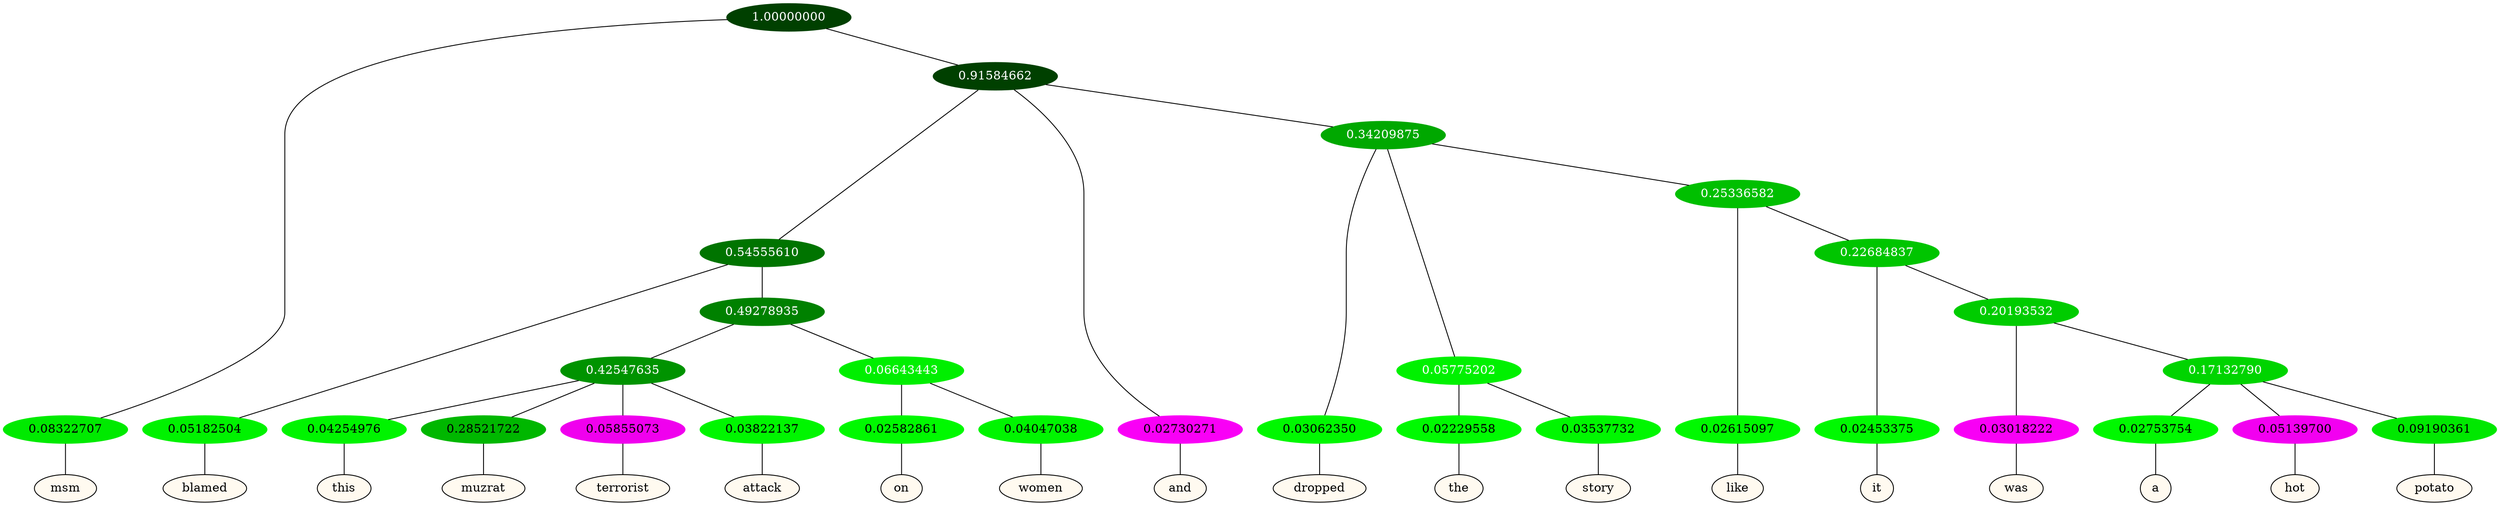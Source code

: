 graph {
	node [format=png height=0.15 nodesep=0.001 ordering=out overlap=prism overlap_scaling=0.01 ranksep=0.001 ratio=0.2 style=filled width=0.15]
	{
		rank=same
		a_w_1 [label=msm color=black fillcolor=floralwhite style="filled,solid"]
		a_w_6 [label=blamed color=black fillcolor=floralwhite style="filled,solid"]
		a_w_17 [label=this color=black fillcolor=floralwhite style="filled,solid"]
		a_w_18 [label=muzrat color=black fillcolor=floralwhite style="filled,solid"]
		a_w_19 [label=terrorist color=black fillcolor=floralwhite style="filled,solid"]
		a_w_20 [label=attack color=black fillcolor=floralwhite style="filled,solid"]
		a_w_21 [label=on color=black fillcolor=floralwhite style="filled,solid"]
		a_w_22 [label=women color=black fillcolor=floralwhite style="filled,solid"]
		a_w_4 [label=and color=black fillcolor=floralwhite style="filled,solid"]
		a_w_8 [label=dropped color=black fillcolor=floralwhite style="filled,solid"]
		a_w_13 [label=the color=black fillcolor=floralwhite style="filled,solid"]
		a_w_14 [label=story color=black fillcolor=floralwhite style="filled,solid"]
		a_w_15 [label=like color=black fillcolor=floralwhite style="filled,solid"]
		a_w_23 [label=it color=black fillcolor=floralwhite style="filled,solid"]
		a_w_25 [label=was color=black fillcolor=floralwhite style="filled,solid"]
		a_w_27 [label=a color=black fillcolor=floralwhite style="filled,solid"]
		a_w_28 [label=hot color=black fillcolor=floralwhite style="filled,solid"]
		a_w_29 [label=potato color=black fillcolor=floralwhite style="filled,solid"]
	}
	a_n_1 -- a_w_1
	a_n_6 -- a_w_6
	a_n_17 -- a_w_17
	a_n_18 -- a_w_18
	a_n_19 -- a_w_19
	a_n_20 -- a_w_20
	a_n_21 -- a_w_21
	a_n_22 -- a_w_22
	a_n_4 -- a_w_4
	a_n_8 -- a_w_8
	a_n_13 -- a_w_13
	a_n_14 -- a_w_14
	a_n_15 -- a_w_15
	a_n_23 -- a_w_23
	a_n_25 -- a_w_25
	a_n_27 -- a_w_27
	a_n_28 -- a_w_28
	a_n_29 -- a_w_29
	{
		rank=same
		a_n_1 [label=0.08322707 color="0.334 1.000 0.917" fontcolor=black]
		a_n_6 [label=0.05182504 color="0.334 1.000 0.948" fontcolor=black]
		a_n_17 [label=0.04254976 color="0.334 1.000 0.957" fontcolor=black]
		a_n_18 [label=0.28521722 color="0.334 1.000 0.715" fontcolor=black]
		a_n_19 [label=0.05855073 color="0.835 1.000 0.941" fontcolor=black]
		a_n_20 [label=0.03822137 color="0.334 1.000 0.962" fontcolor=black]
		a_n_21 [label=0.02582861 color="0.334 1.000 0.974" fontcolor=black]
		a_n_22 [label=0.04047038 color="0.334 1.000 0.960" fontcolor=black]
		a_n_4 [label=0.02730271 color="0.835 1.000 0.973" fontcolor=black]
		a_n_8 [label=0.03062350 color="0.334 1.000 0.969" fontcolor=black]
		a_n_13 [label=0.02229558 color="0.334 1.000 0.978" fontcolor=black]
		a_n_14 [label=0.03537732 color="0.334 1.000 0.965" fontcolor=black]
		a_n_15 [label=0.02615097 color="0.334 1.000 0.974" fontcolor=black]
		a_n_23 [label=0.02453375 color="0.334 1.000 0.975" fontcolor=black]
		a_n_25 [label=0.03018222 color="0.835 1.000 0.970" fontcolor=black]
		a_n_27 [label=0.02753754 color="0.334 1.000 0.972" fontcolor=black]
		a_n_28 [label=0.05139700 color="0.835 1.000 0.949" fontcolor=black]
		a_n_29 [label=0.09190361 color="0.334 1.000 0.908" fontcolor=black]
	}
	a_n_0 [label=1.00000000 color="0.334 1.000 0.250" fontcolor=grey99]
	a_n_0 -- a_n_1
	a_n_2 [label=0.91584662 color="0.334 1.000 0.250" fontcolor=grey99]
	a_n_0 -- a_n_2
	a_n_3 [label=0.54555610 color="0.334 1.000 0.454" fontcolor=grey99]
	a_n_2 -- a_n_3
	a_n_2 -- a_n_4
	a_n_5 [label=0.34209875 color="0.334 1.000 0.658" fontcolor=grey99]
	a_n_2 -- a_n_5
	a_n_3 -- a_n_6
	a_n_7 [label=0.49278935 color="0.334 1.000 0.507" fontcolor=grey99]
	a_n_3 -- a_n_7
	a_n_5 -- a_n_8
	a_n_9 [label=0.05775202 color="0.334 1.000 0.942" fontcolor=grey99]
	a_n_5 -- a_n_9
	a_n_10 [label=0.25336582 color="0.334 1.000 0.747" fontcolor=grey99]
	a_n_5 -- a_n_10
	a_n_11 [label=0.42547635 color="0.334 1.000 0.575" fontcolor=grey99]
	a_n_7 -- a_n_11
	a_n_12 [label=0.06643443 color="0.334 1.000 0.934" fontcolor=grey99]
	a_n_7 -- a_n_12
	a_n_9 -- a_n_13
	a_n_9 -- a_n_14
	a_n_10 -- a_n_15
	a_n_16 [label=0.22684837 color="0.334 1.000 0.773" fontcolor=grey99]
	a_n_10 -- a_n_16
	a_n_11 -- a_n_17
	a_n_11 -- a_n_18
	a_n_11 -- a_n_19
	a_n_11 -- a_n_20
	a_n_12 -- a_n_21
	a_n_12 -- a_n_22
	a_n_16 -- a_n_23
	a_n_24 [label=0.20193532 color="0.334 1.000 0.798" fontcolor=grey99]
	a_n_16 -- a_n_24
	a_n_24 -- a_n_25
	a_n_26 [label=0.17132790 color="0.334 1.000 0.829" fontcolor=grey99]
	a_n_24 -- a_n_26
	a_n_26 -- a_n_27
	a_n_26 -- a_n_28
	a_n_26 -- a_n_29
}
